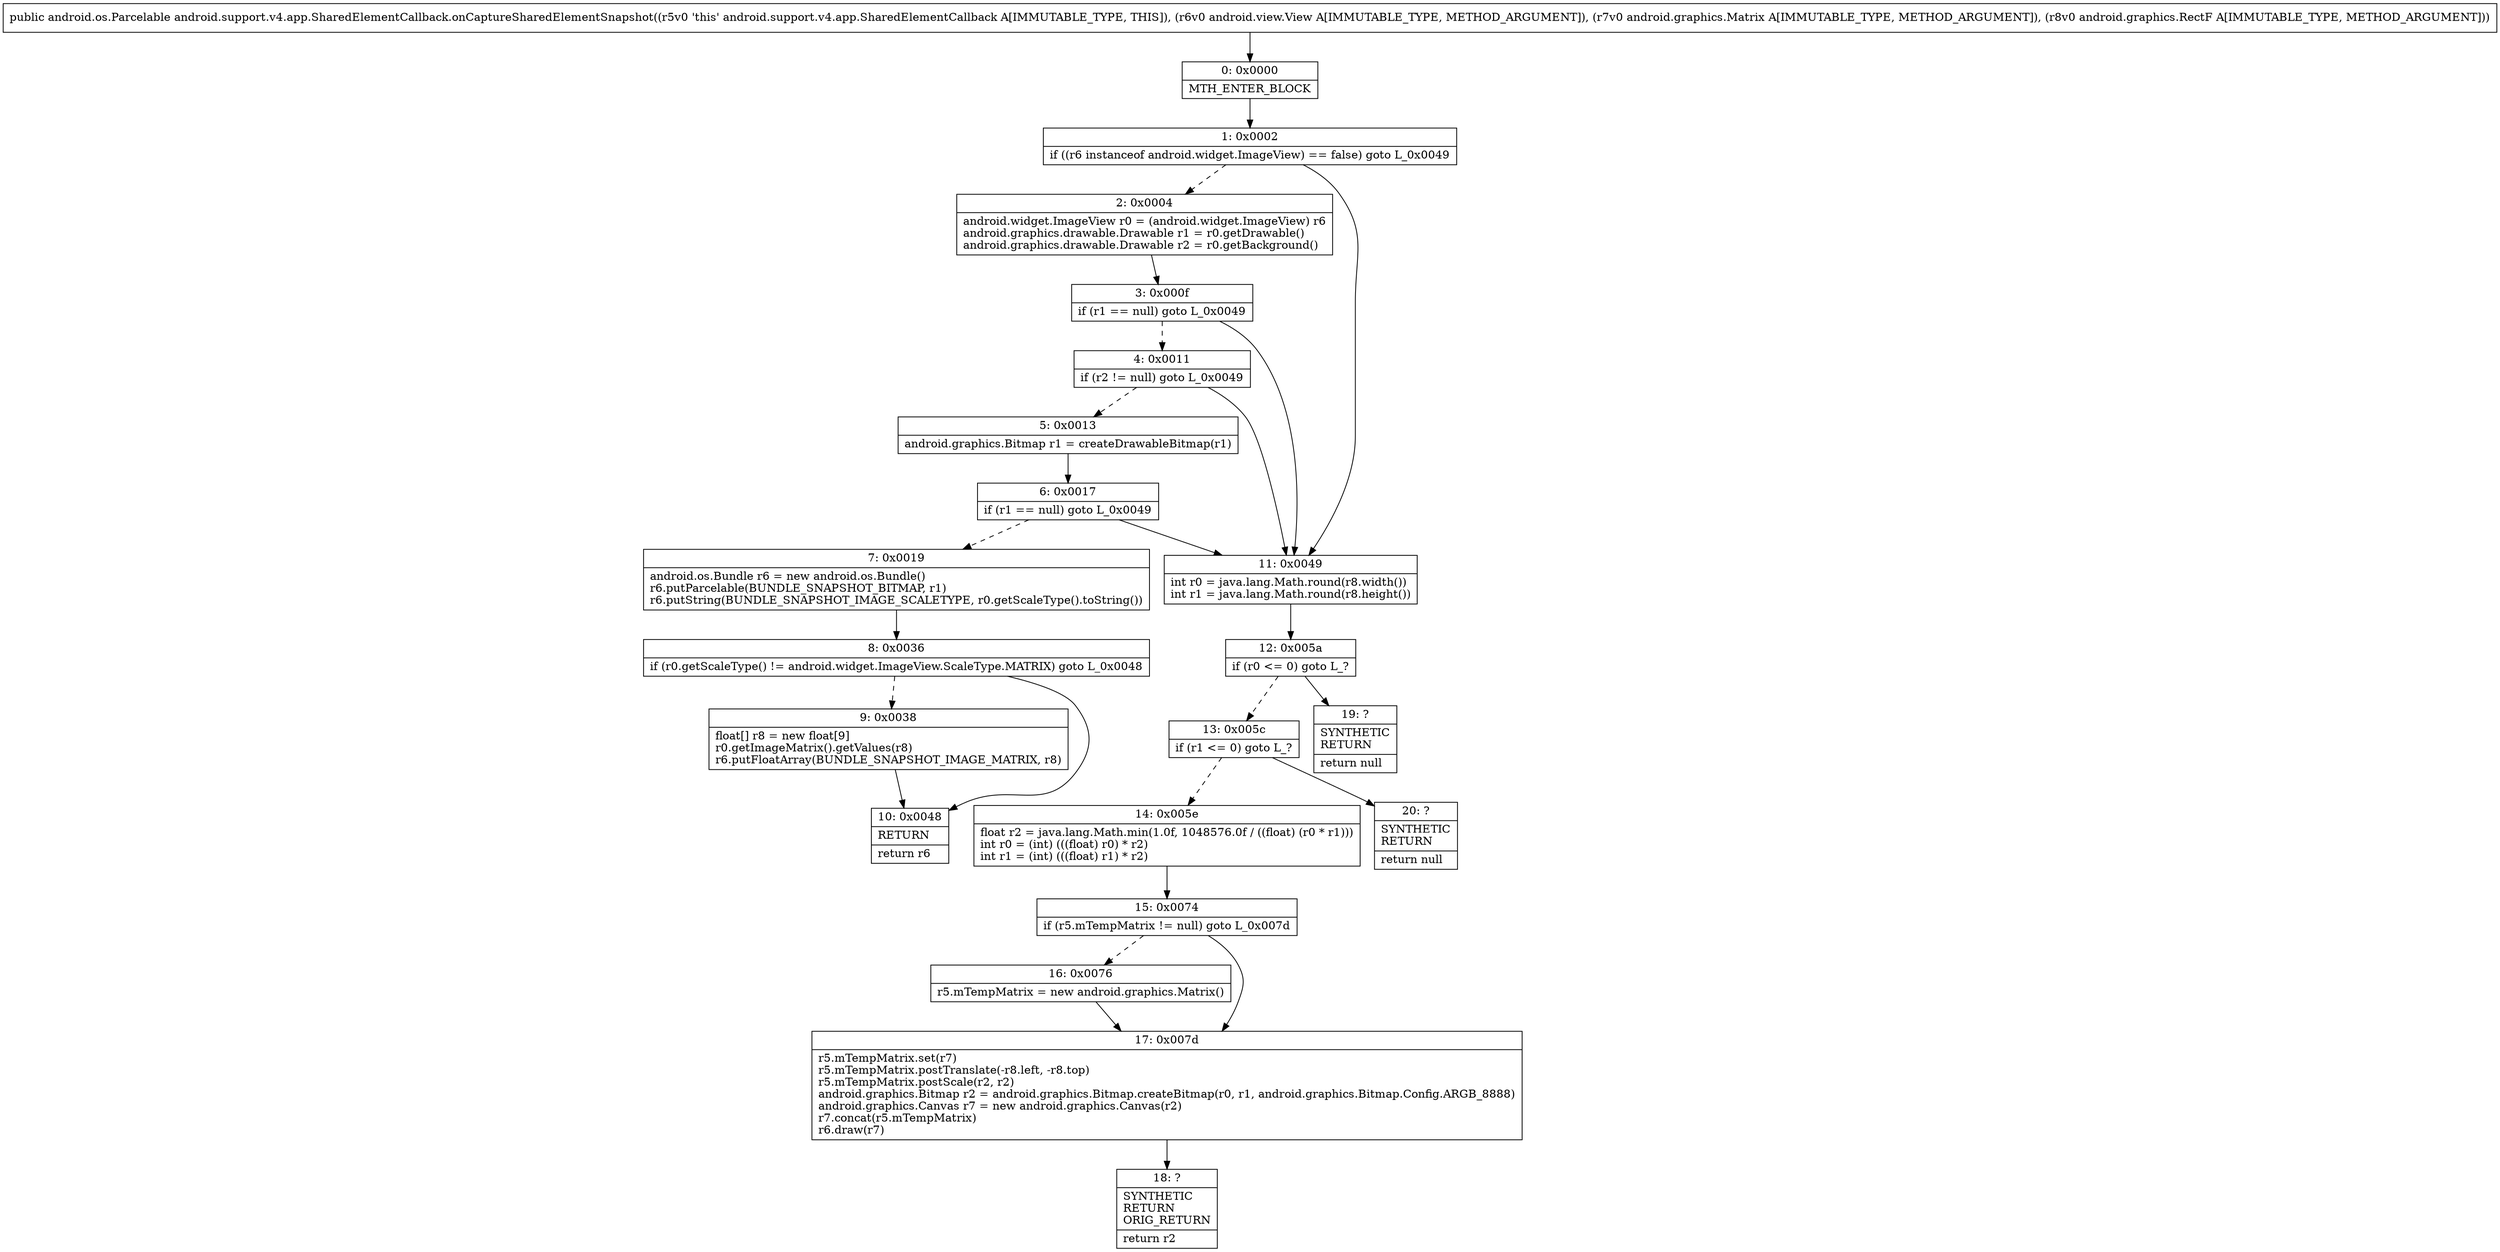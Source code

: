 digraph "CFG forandroid.support.v4.app.SharedElementCallback.onCaptureSharedElementSnapshot(Landroid\/view\/View;Landroid\/graphics\/Matrix;Landroid\/graphics\/RectF;)Landroid\/os\/Parcelable;" {
Node_0 [shape=record,label="{0\:\ 0x0000|MTH_ENTER_BLOCK\l}"];
Node_1 [shape=record,label="{1\:\ 0x0002|if ((r6 instanceof android.widget.ImageView) == false) goto L_0x0049\l}"];
Node_2 [shape=record,label="{2\:\ 0x0004|android.widget.ImageView r0 = (android.widget.ImageView) r6\landroid.graphics.drawable.Drawable r1 = r0.getDrawable()\landroid.graphics.drawable.Drawable r2 = r0.getBackground()\l}"];
Node_3 [shape=record,label="{3\:\ 0x000f|if (r1 == null) goto L_0x0049\l}"];
Node_4 [shape=record,label="{4\:\ 0x0011|if (r2 != null) goto L_0x0049\l}"];
Node_5 [shape=record,label="{5\:\ 0x0013|android.graphics.Bitmap r1 = createDrawableBitmap(r1)\l}"];
Node_6 [shape=record,label="{6\:\ 0x0017|if (r1 == null) goto L_0x0049\l}"];
Node_7 [shape=record,label="{7\:\ 0x0019|android.os.Bundle r6 = new android.os.Bundle()\lr6.putParcelable(BUNDLE_SNAPSHOT_BITMAP, r1)\lr6.putString(BUNDLE_SNAPSHOT_IMAGE_SCALETYPE, r0.getScaleType().toString())\l}"];
Node_8 [shape=record,label="{8\:\ 0x0036|if (r0.getScaleType() != android.widget.ImageView.ScaleType.MATRIX) goto L_0x0048\l}"];
Node_9 [shape=record,label="{9\:\ 0x0038|float[] r8 = new float[9]\lr0.getImageMatrix().getValues(r8)\lr6.putFloatArray(BUNDLE_SNAPSHOT_IMAGE_MATRIX, r8)\l}"];
Node_10 [shape=record,label="{10\:\ 0x0048|RETURN\l|return r6\l}"];
Node_11 [shape=record,label="{11\:\ 0x0049|int r0 = java.lang.Math.round(r8.width())\lint r1 = java.lang.Math.round(r8.height())\l}"];
Node_12 [shape=record,label="{12\:\ 0x005a|if (r0 \<= 0) goto L_?\l}"];
Node_13 [shape=record,label="{13\:\ 0x005c|if (r1 \<= 0) goto L_?\l}"];
Node_14 [shape=record,label="{14\:\ 0x005e|float r2 = java.lang.Math.min(1.0f, 1048576.0f \/ ((float) (r0 * r1)))\lint r0 = (int) (((float) r0) * r2)\lint r1 = (int) (((float) r1) * r2)\l}"];
Node_15 [shape=record,label="{15\:\ 0x0074|if (r5.mTempMatrix != null) goto L_0x007d\l}"];
Node_16 [shape=record,label="{16\:\ 0x0076|r5.mTempMatrix = new android.graphics.Matrix()\l}"];
Node_17 [shape=record,label="{17\:\ 0x007d|r5.mTempMatrix.set(r7)\lr5.mTempMatrix.postTranslate(\-r8.left, \-r8.top)\lr5.mTempMatrix.postScale(r2, r2)\landroid.graphics.Bitmap r2 = android.graphics.Bitmap.createBitmap(r0, r1, android.graphics.Bitmap.Config.ARGB_8888)\landroid.graphics.Canvas r7 = new android.graphics.Canvas(r2)\lr7.concat(r5.mTempMatrix)\lr6.draw(r7)\l}"];
Node_18 [shape=record,label="{18\:\ ?|SYNTHETIC\lRETURN\lORIG_RETURN\l|return r2\l}"];
Node_19 [shape=record,label="{19\:\ ?|SYNTHETIC\lRETURN\l|return null\l}"];
Node_20 [shape=record,label="{20\:\ ?|SYNTHETIC\lRETURN\l|return null\l}"];
MethodNode[shape=record,label="{public android.os.Parcelable android.support.v4.app.SharedElementCallback.onCaptureSharedElementSnapshot((r5v0 'this' android.support.v4.app.SharedElementCallback A[IMMUTABLE_TYPE, THIS]), (r6v0 android.view.View A[IMMUTABLE_TYPE, METHOD_ARGUMENT]), (r7v0 android.graphics.Matrix A[IMMUTABLE_TYPE, METHOD_ARGUMENT]), (r8v0 android.graphics.RectF A[IMMUTABLE_TYPE, METHOD_ARGUMENT])) }"];
MethodNode -> Node_0;
Node_0 -> Node_1;
Node_1 -> Node_2[style=dashed];
Node_1 -> Node_11;
Node_2 -> Node_3;
Node_3 -> Node_4[style=dashed];
Node_3 -> Node_11;
Node_4 -> Node_5[style=dashed];
Node_4 -> Node_11;
Node_5 -> Node_6;
Node_6 -> Node_7[style=dashed];
Node_6 -> Node_11;
Node_7 -> Node_8;
Node_8 -> Node_9[style=dashed];
Node_8 -> Node_10;
Node_9 -> Node_10;
Node_11 -> Node_12;
Node_12 -> Node_13[style=dashed];
Node_12 -> Node_19;
Node_13 -> Node_14[style=dashed];
Node_13 -> Node_20;
Node_14 -> Node_15;
Node_15 -> Node_16[style=dashed];
Node_15 -> Node_17;
Node_16 -> Node_17;
Node_17 -> Node_18;
}

